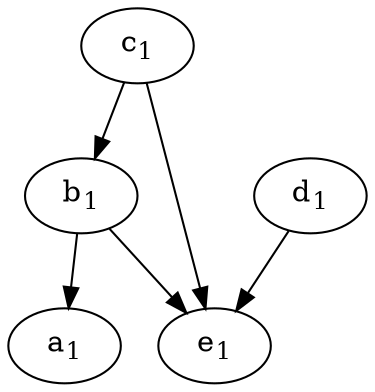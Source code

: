 digraph G1 {
	a1 [label=<a<sub>1</sub>>]
	b1 [label=<b<sub>1</sub>>]
	c1 [label=<c<sub>1</sub>>]
	d1 [label=<d<sub>1</sub>>]
	e1 [label=<e<sub>1</sub>>]

	b1 -> a1
	b1 -> e1
	c1 -> b1
	c1 -> e1
	d1 -> e1
}
